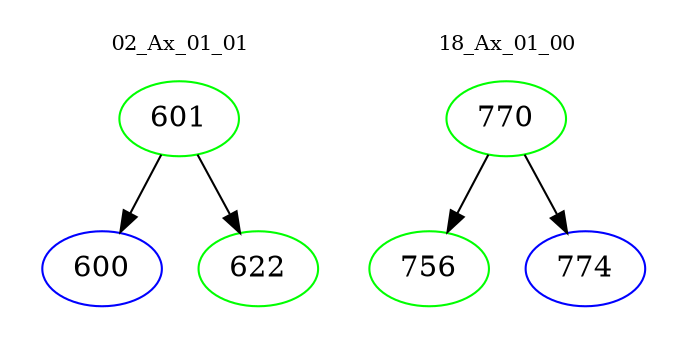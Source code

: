 digraph{
subgraph cluster_0 {
color = white
label = "02_Ax_01_01";
fontsize=10;
T0_601 [label="601", color="green"]
T0_601 -> T0_600 [color="black"]
T0_600 [label="600", color="blue"]
T0_601 -> T0_622 [color="black"]
T0_622 [label="622", color="green"]
}
subgraph cluster_1 {
color = white
label = "18_Ax_01_00";
fontsize=10;
T1_770 [label="770", color="green"]
T1_770 -> T1_756 [color="black"]
T1_756 [label="756", color="green"]
T1_770 -> T1_774 [color="black"]
T1_774 [label="774", color="blue"]
}
}
